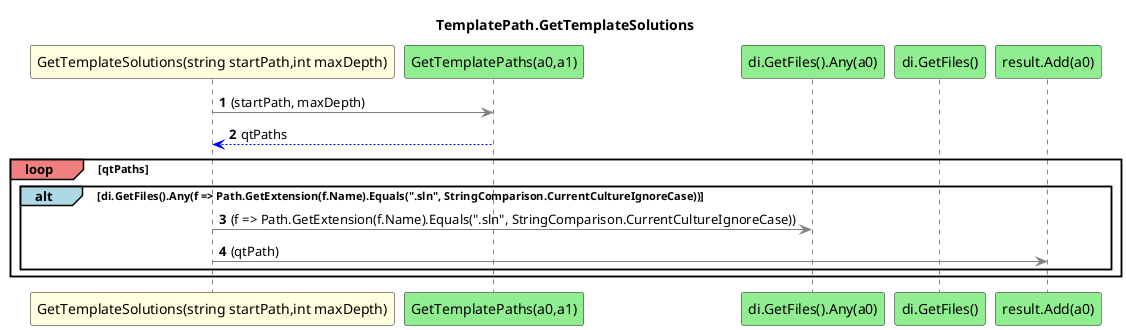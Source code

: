 @startuml TemplatePath.GetTemplateSolutions
title TemplatePath.GetTemplateSolutions
participant "GetTemplateSolutions(string startPath,int maxDepth)" as GetTemplateSolutions_p0_p1 #LightYellow
participant "GetTemplatePaths(a0,a1)" as GetTemplatePaths_a0_a1 #LightGreen
participant "di.GetFiles().Any(a0)" as di_GetFiles_Any_a0 #LightGreen
participant "di.GetFiles()" as di_GetFiles #LightGreen
participant "result.Add(a0)" as result_Add_a0 #LightGreen
autonumber
GetTemplateSolutions_p0_p1 -[#grey]> GetTemplatePaths_a0_a1 : (startPath, maxDepth)
GetTemplatePaths_a0_a1 -[#blue]-> GetTemplateSolutions_p0_p1 : qtPaths
loop#LightCoral qtPaths
    alt#LightBlue di.GetFiles().Any(f => Path.GetExtension(f.Name).Equals(".sln", StringComparison.CurrentCultureIgnoreCase))
        GetTemplateSolutions_p0_p1 -[#grey]> di_GetFiles_Any_a0 : (f => Path.GetExtension(f.Name).Equals(".sln", StringComparison.CurrentCultureIgnoreCase))
        GetTemplateSolutions_p0_p1 -[#grey]> result_Add_a0 : (qtPath)
    end
end
@enduml
